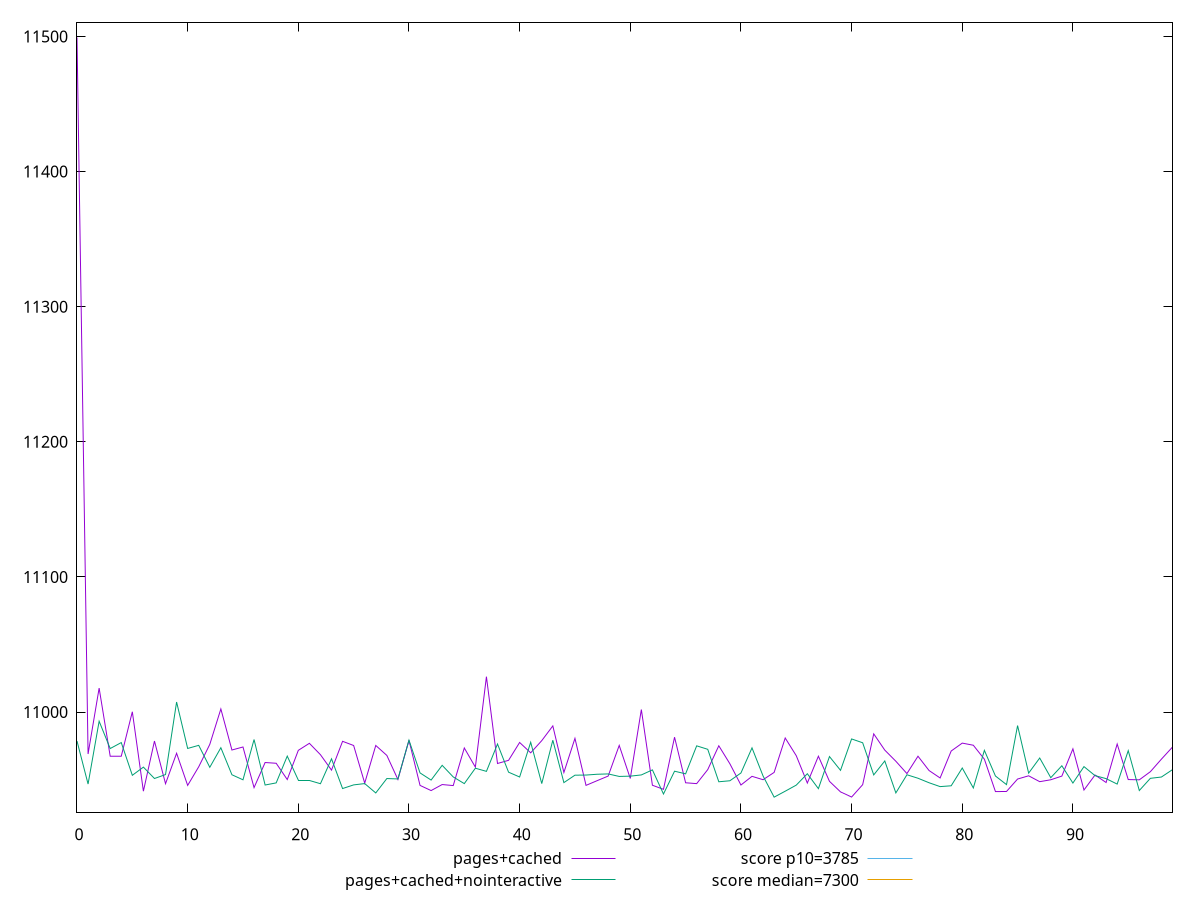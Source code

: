 reset

$pagesCached <<EOF
0 11499.187000000002
1 10968.955699999999
2 11017.726499999997
3 10967.298000000003
4 10967.322399999997
5 11000.2117
6 10941.423300000002
7 10978.5508
8 10946.9662
9 10969.487700000001
10 10945.715299999998
11 10959.496599999999
12 10976.065700000003
13 11002.2841
14 10971.900999999998
15 10974.143900000001
16 10944.079899999997
17 10962.645800000002
18 10962.0923
19 10950.0526
20 10971.6525
21 10976.860699999997
22 10968.4334
23 10957.014199999998
24 10978.339200000002
25 10975.237700000001
26 10947.387100000002
27 10975.269100000005
28 10967.901099999997
29 10950.104200000002
30 10979.072
31 10945.7166
32 10941.884699999999
33 10946.339199999999
34 10945.591399999998
35 10973.406199999998
36 10959.235200000003
37 11026.170899999997
38 10961.930200000003
39 10964.261400000003
40 10977.487900000004
41 10969.817200000001
42 10978.833999999997
43 10989.744499999999
44 10955.282299999997
45 10980.511599999998
46 10945.732600000001
47 10949.199500000002
48 10952.613199999998
49 10975.3063
50 10950.8625
51 11001.851600000002
52 10945.827299999997
53 10942.816
54 10981.388899999998
55 10947.656599999998
56 10947.030400000001
57 10957.404999999999
58 10975.0323
59 10961.727200000001
60 10945.9972
61 10952.426500000001
62 10949.923000000003
63 10955.332999999999
64 10980.785100000005
65 10967.678199999998
66 10947.465799999998
67 10967.313200000002
68 10948.740199999998
69 10940.9043
70 10937.099700000002
71 10946.241
72 10983.8535
73 10971.815800000002
74 10963.583499999997
75 10954.4614
76 10967.306500000002
77 10956.714999999997
78 10951.2075
79 10971.158300000001
80 10977.011199999999
81 10975.429600000001
82 10965.096600000003
83 10941.128099999998
84 10941.2228
85 10950.421699999999
86 10952.820000000002
87 10948.467900000001
88 10949.887199999997
89 10952.590799999998
90 10972.772400000002
91 10942.298600000002
92 10953.411600000003
93 10947.861799999999
94 10976.3317
95 10950.0371
96 10949.833599999998
97 10955.849699999997
98 10965.154000000002
99 10974.0822
EOF

$pagesCachedNointeractive <<EOF
0 10978.5464
1 10946.705799999996
2 10993.1855
3 10972.993900000001
4 10977.398800000003
5 10953.1874
6 10959.2424
7 10950.8169
8 10953.718499999995
9 11007.419999999998
10 10973.052799999998
11 10975.357000000004
12 10959.103900000004
13 10973.5907
14 10953.589699999997
15 10949.8542
16 10979.660100000005
17 10945.997100000002
18 10947.5675
19 10967.3929
20 10949.1269
21 10949.126599999998
22 10946.961200000002
23 10965.390800000001
24 10943.384500000002
25 10946.090100000003
26 10947.062600000005
27 10940.129799999999
28 10950.7832
29 10950.4957
30 10979.1805
31 10954.956799999996
32 10949.659900000002
33 10960.565500000002
34 10951.974199999999
35 10947.034800000005
36 10958.4376
37 10956.099000000002
38 10976.351800000002
39 10955.498200000002
40 10951.9264
41 10977.644699999997
42 10947.039600000002
43 10979.159500000002
44 10947.783900000002
45 10953.273500000003
46 10953.369300000002
47 10953.961299999999
48 10954.206100000001
49 10952.344700000001
50 10952.560299999997
51 10953.4651
52 10957.189099999998
53 10939.342299999997
54 10956.228300000004
55 10954.262000000002
56 10974.986800000002
57 10972.4182
58 10948.400999999998
59 10949.143900000001
60 10954.8882
61 10973.476600000002
62 10952.656399999998
63 10937.018799999996
64 10941.419800000001
65 10945.925100000002
66 10954.346099999999
67 10943.3075
68 10967.0608
69 10956.8551
70 10980.087900000002
71 10977.265300000001
72 10953.472600000001
73 10963.806599999998
74 10940.150500000003
75 10953.581199999997
76 10951.0125
77 10947.6731
78 10944.820200000002
79 10945.4265
80 10958.583
81 10943.8193
82 10971.644900000003
83 10952.6636
84 10946.296699999999
85 10989.971499999998
86 10954.7987
87 10965.982800000002
88 10951.4078
89 10960.238799999996
90 10947.452199999998
91 10959.618299999995
92 10952.939499999999
93 10950.7279
94 10946.6875
95 10971.437699999999
96 10941.9172
97 10950.949199999997
98 10951.911700000004
99 10957.371699999998
EOF

set key outside below
set xrange [0:99]
set yrange [10925.775435999996:11510.430364000002]
set terminal svg size 640, 500 enhanced background rgb 'white'
set output "report_00007_2020-12-11T15:55:29.892Z/interactive/comparison/line/2_vs_3.svg"

plot $pagesCached title "pages+cached" with line, \
     $pagesCachedNointeractive title "pages+cached+nointeractive" with line, \
     3785 title "score p10=3785", \
     7300 title "score median=7300"

reset
